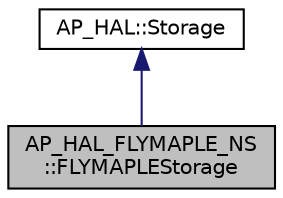 digraph "AP_HAL_FLYMAPLE_NS::FLYMAPLEStorage"
{
 // INTERACTIVE_SVG=YES
  edge [fontname="Helvetica",fontsize="10",labelfontname="Helvetica",labelfontsize="10"];
  node [fontname="Helvetica",fontsize="10",shape=record];
  Node1 [label="AP_HAL_FLYMAPLE_NS\l::FLYMAPLEStorage",height=0.2,width=0.4,color="black", fillcolor="grey75", style="filled", fontcolor="black"];
  Node2 -> Node1 [dir="back",color="midnightblue",fontsize="10",style="solid",fontname="Helvetica"];
  Node2 [label="AP_HAL::Storage",height=0.2,width=0.4,color="black", fillcolor="white", style="filled",URL="$classAP__HAL_1_1Storage.html"];
}
